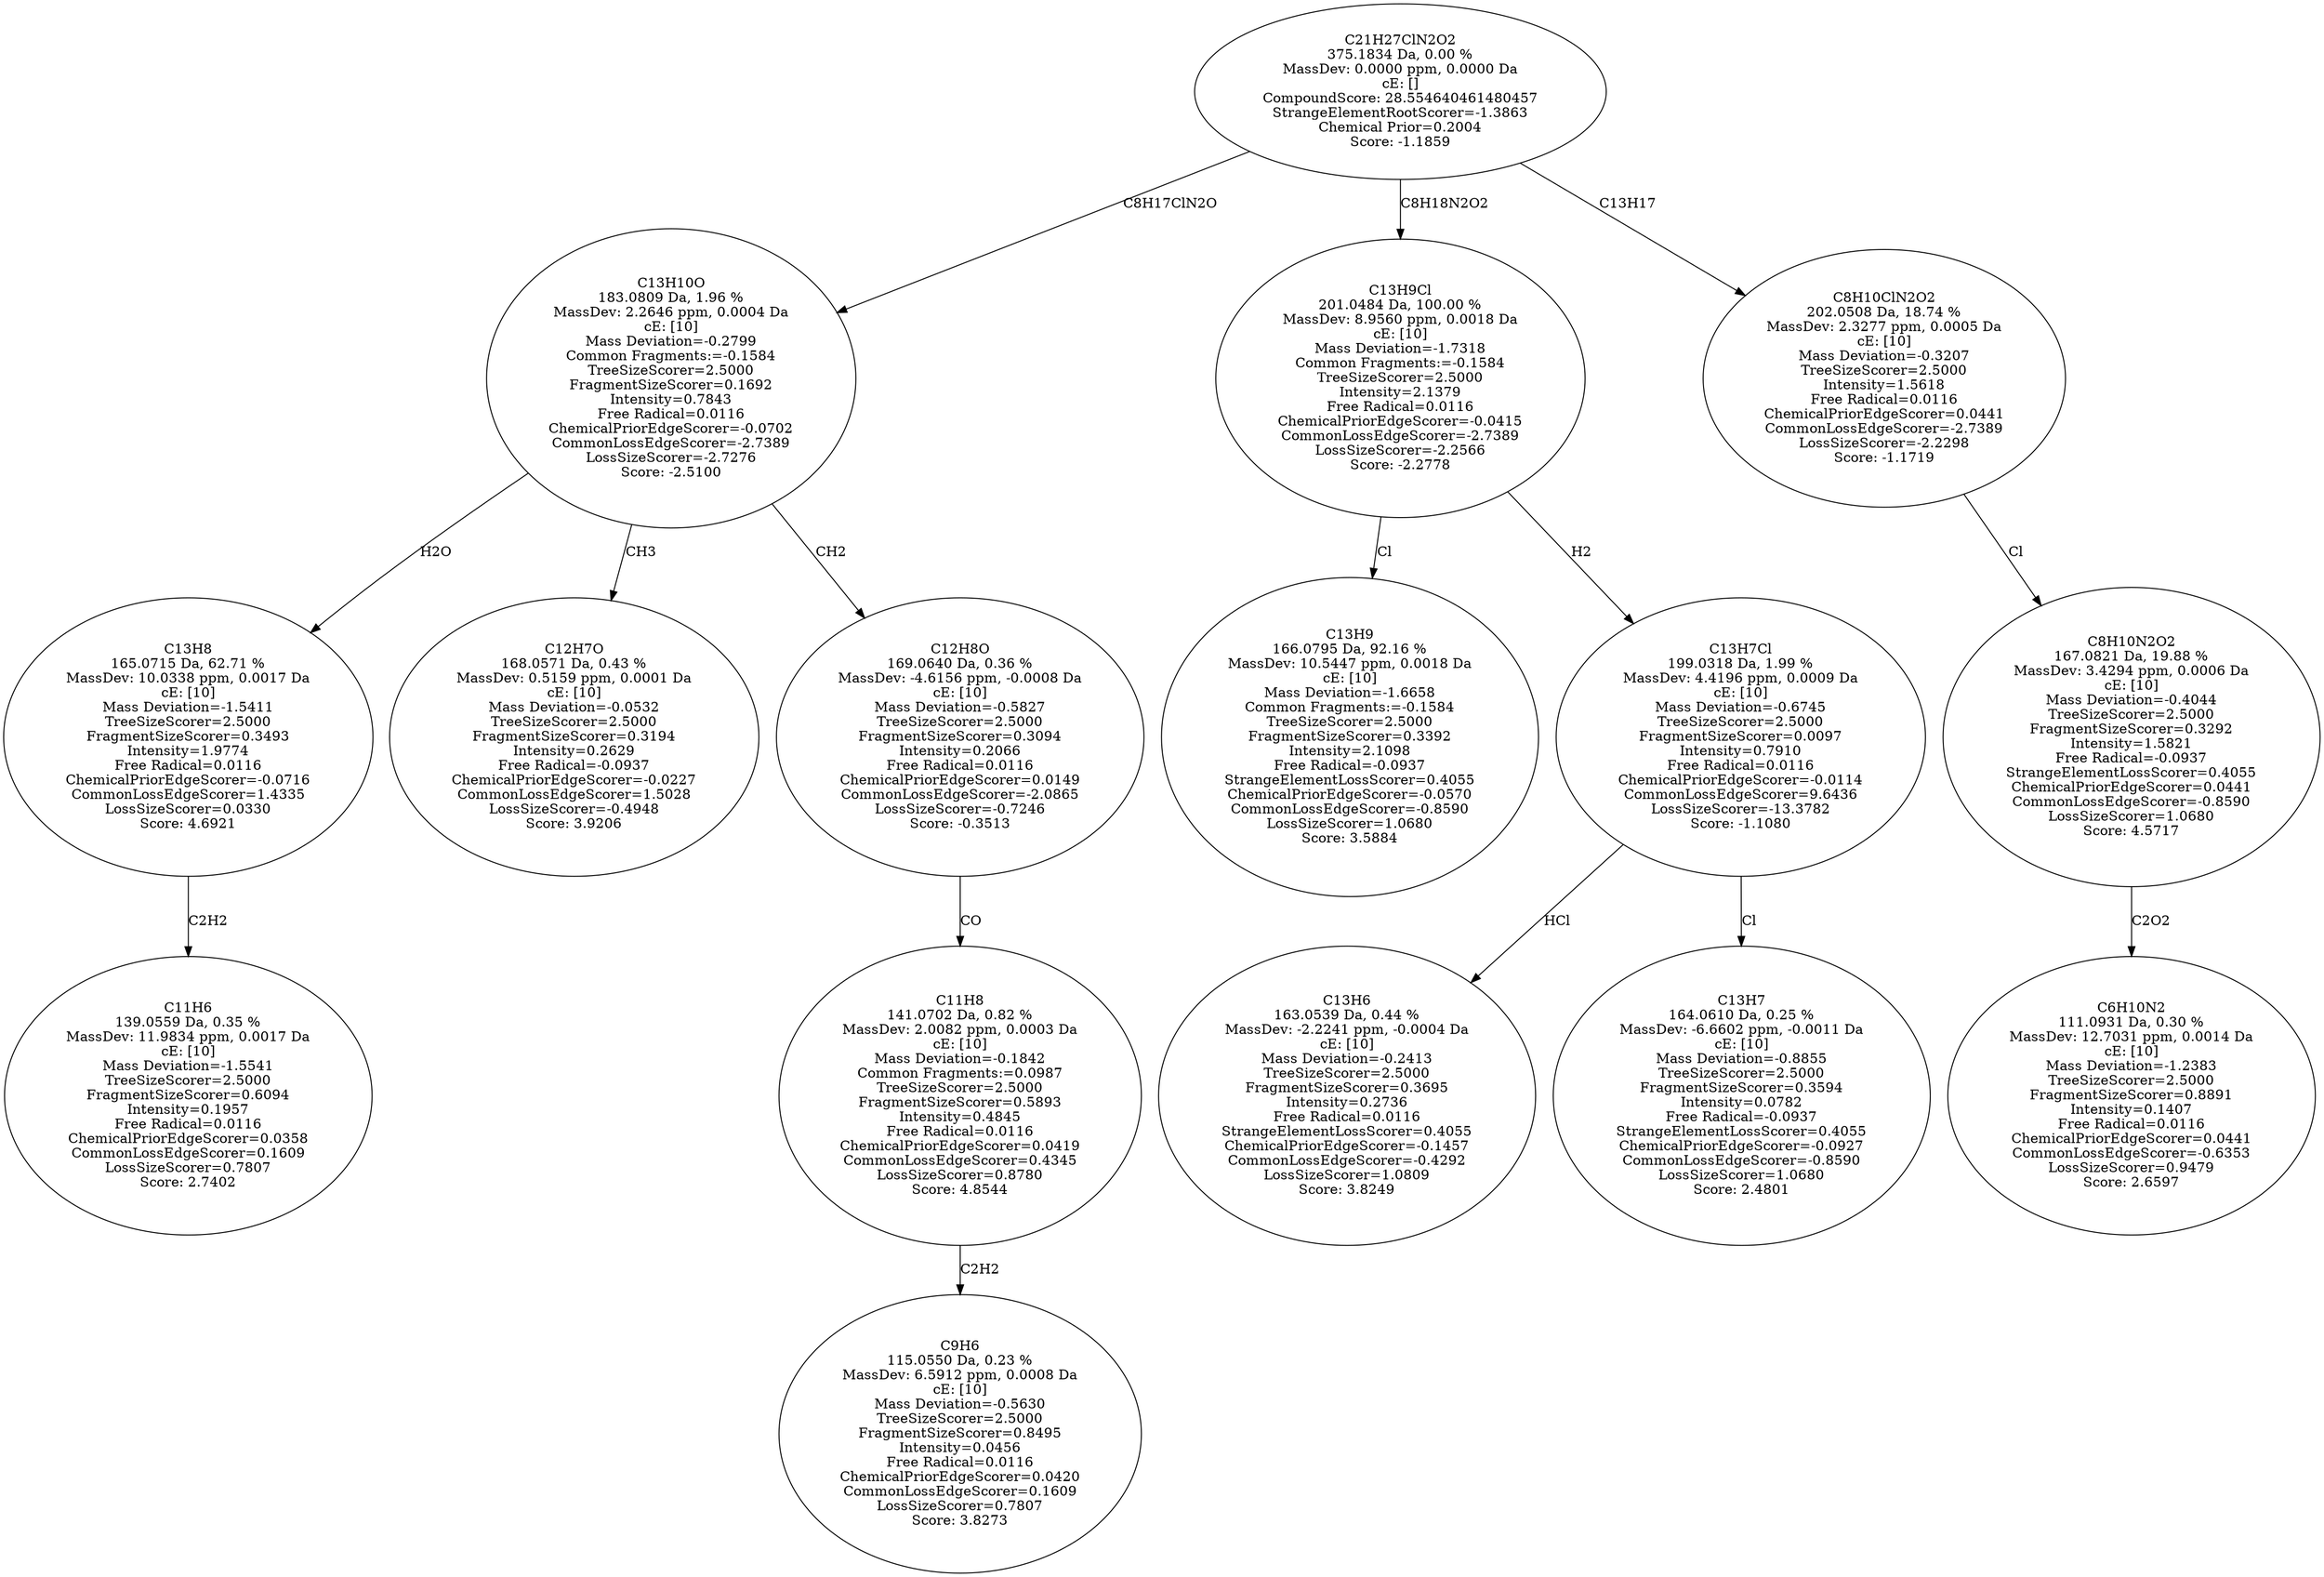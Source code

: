 strict digraph {
v1 [label="C11H6\n139.0559 Da, 0.35 %\nMassDev: 11.9834 ppm, 0.0017 Da\ncE: [10]\nMass Deviation=-1.5541\nTreeSizeScorer=2.5000\nFragmentSizeScorer=0.6094\nIntensity=0.1957\nFree Radical=0.0116\nChemicalPriorEdgeScorer=0.0358\nCommonLossEdgeScorer=0.1609\nLossSizeScorer=0.7807\nScore: 2.7402"];
v2 [label="C13H8\n165.0715 Da, 62.71 %\nMassDev: 10.0338 ppm, 0.0017 Da\ncE: [10]\nMass Deviation=-1.5411\nTreeSizeScorer=2.5000\nFragmentSizeScorer=0.3493\nIntensity=1.9774\nFree Radical=0.0116\nChemicalPriorEdgeScorer=-0.0716\nCommonLossEdgeScorer=1.4335\nLossSizeScorer=0.0330\nScore: 4.6921"];
v3 [label="C12H7O\n168.0571 Da, 0.43 %\nMassDev: 0.5159 ppm, 0.0001 Da\ncE: [10]\nMass Deviation=-0.0532\nTreeSizeScorer=2.5000\nFragmentSizeScorer=0.3194\nIntensity=0.2629\nFree Radical=-0.0937\nChemicalPriorEdgeScorer=-0.0227\nCommonLossEdgeScorer=1.5028\nLossSizeScorer=-0.4948\nScore: 3.9206"];
v4 [label="C9H6\n115.0550 Da, 0.23 %\nMassDev: 6.5912 ppm, 0.0008 Da\ncE: [10]\nMass Deviation=-0.5630\nTreeSizeScorer=2.5000\nFragmentSizeScorer=0.8495\nIntensity=0.0456\nFree Radical=0.0116\nChemicalPriorEdgeScorer=0.0420\nCommonLossEdgeScorer=0.1609\nLossSizeScorer=0.7807\nScore: 3.8273"];
v5 [label="C11H8\n141.0702 Da, 0.82 %\nMassDev: 2.0082 ppm, 0.0003 Da\ncE: [10]\nMass Deviation=-0.1842\nCommon Fragments:=0.0987\nTreeSizeScorer=2.5000\nFragmentSizeScorer=0.5893\nIntensity=0.4845\nFree Radical=0.0116\nChemicalPriorEdgeScorer=0.0419\nCommonLossEdgeScorer=0.4345\nLossSizeScorer=0.8780\nScore: 4.8544"];
v6 [label="C12H8O\n169.0640 Da, 0.36 %\nMassDev: -4.6156 ppm, -0.0008 Da\ncE: [10]\nMass Deviation=-0.5827\nTreeSizeScorer=2.5000\nFragmentSizeScorer=0.3094\nIntensity=0.2066\nFree Radical=0.0116\nChemicalPriorEdgeScorer=0.0149\nCommonLossEdgeScorer=-2.0865\nLossSizeScorer=-0.7246\nScore: -0.3513"];
v7 [label="C13H10O\n183.0809 Da, 1.96 %\nMassDev: 2.2646 ppm, 0.0004 Da\ncE: [10]\nMass Deviation=-0.2799\nCommon Fragments:=-0.1584\nTreeSizeScorer=2.5000\nFragmentSizeScorer=0.1692\nIntensity=0.7843\nFree Radical=0.0116\nChemicalPriorEdgeScorer=-0.0702\nCommonLossEdgeScorer=-2.7389\nLossSizeScorer=-2.7276\nScore: -2.5100"];
v8 [label="C13H9\n166.0795 Da, 92.16 %\nMassDev: 10.5447 ppm, 0.0018 Da\ncE: [10]\nMass Deviation=-1.6658\nCommon Fragments:=-0.1584\nTreeSizeScorer=2.5000\nFragmentSizeScorer=0.3392\nIntensity=2.1098\nFree Radical=-0.0937\nStrangeElementLossScorer=0.4055\nChemicalPriorEdgeScorer=-0.0570\nCommonLossEdgeScorer=-0.8590\nLossSizeScorer=1.0680\nScore: 3.5884"];
v9 [label="C13H6\n163.0539 Da, 0.44 %\nMassDev: -2.2241 ppm, -0.0004 Da\ncE: [10]\nMass Deviation=-0.2413\nTreeSizeScorer=2.5000\nFragmentSizeScorer=0.3695\nIntensity=0.2736\nFree Radical=0.0116\nStrangeElementLossScorer=0.4055\nChemicalPriorEdgeScorer=-0.1457\nCommonLossEdgeScorer=-0.4292\nLossSizeScorer=1.0809\nScore: 3.8249"];
v10 [label="C13H7\n164.0610 Da, 0.25 %\nMassDev: -6.6602 ppm, -0.0011 Da\ncE: [10]\nMass Deviation=-0.8855\nTreeSizeScorer=2.5000\nFragmentSizeScorer=0.3594\nIntensity=0.0782\nFree Radical=-0.0937\nStrangeElementLossScorer=0.4055\nChemicalPriorEdgeScorer=-0.0927\nCommonLossEdgeScorer=-0.8590\nLossSizeScorer=1.0680\nScore: 2.4801"];
v11 [label="C13H7Cl\n199.0318 Da, 1.99 %\nMassDev: 4.4196 ppm, 0.0009 Da\ncE: [10]\nMass Deviation=-0.6745\nTreeSizeScorer=2.5000\nFragmentSizeScorer=0.0097\nIntensity=0.7910\nFree Radical=0.0116\nChemicalPriorEdgeScorer=-0.0114\nCommonLossEdgeScorer=9.6436\nLossSizeScorer=-13.3782\nScore: -1.1080"];
v12 [label="C13H9Cl\n201.0484 Da, 100.00 %\nMassDev: 8.9560 ppm, 0.0018 Da\ncE: [10]\nMass Deviation=-1.7318\nCommon Fragments:=-0.1584\nTreeSizeScorer=2.5000\nIntensity=2.1379\nFree Radical=0.0116\nChemicalPriorEdgeScorer=-0.0415\nCommonLossEdgeScorer=-2.7389\nLossSizeScorer=-2.2566\nScore: -2.2778"];
v13 [label="C6H10N2\n111.0931 Da, 0.30 %\nMassDev: 12.7031 ppm, 0.0014 Da\ncE: [10]\nMass Deviation=-1.2383\nTreeSizeScorer=2.5000\nFragmentSizeScorer=0.8891\nIntensity=0.1407\nFree Radical=0.0116\nChemicalPriorEdgeScorer=0.0441\nCommonLossEdgeScorer=-0.6353\nLossSizeScorer=0.9479\nScore: 2.6597"];
v14 [label="C8H10N2O2\n167.0821 Da, 19.88 %\nMassDev: 3.4294 ppm, 0.0006 Da\ncE: [10]\nMass Deviation=-0.4044\nTreeSizeScorer=2.5000\nFragmentSizeScorer=0.3292\nIntensity=1.5821\nFree Radical=-0.0937\nStrangeElementLossScorer=0.4055\nChemicalPriorEdgeScorer=0.0441\nCommonLossEdgeScorer=-0.8590\nLossSizeScorer=1.0680\nScore: 4.5717"];
v15 [label="C8H10ClN2O2\n202.0508 Da, 18.74 %\nMassDev: 2.3277 ppm, 0.0005 Da\ncE: [10]\nMass Deviation=-0.3207\nTreeSizeScorer=2.5000\nIntensity=1.5618\nFree Radical=0.0116\nChemicalPriorEdgeScorer=0.0441\nCommonLossEdgeScorer=-2.7389\nLossSizeScorer=-2.2298\nScore: -1.1719"];
v16 [label="C21H27ClN2O2\n375.1834 Da, 0.00 %\nMassDev: 0.0000 ppm, 0.0000 Da\ncE: []\nCompoundScore: 28.554640461480457\nStrangeElementRootScorer=-1.3863\nChemical Prior=0.2004\nScore: -1.1859"];
v2 -> v1 [label="C2H2"];
v7 -> v2 [label="H2O"];
v7 -> v3 [label="CH3"];
v5 -> v4 [label="C2H2"];
v6 -> v5 [label="CO"];
v7 -> v6 [label="CH2"];
v16 -> v7 [label="C8H17ClN2O"];
v12 -> v8 [label="Cl"];
v11 -> v9 [label="HCl"];
v11 -> v10 [label="Cl"];
v12 -> v11 [label="H2"];
v16 -> v12 [label="C8H18N2O2"];
v14 -> v13 [label="C2O2"];
v15 -> v14 [label="Cl"];
v16 -> v15 [label="C13H17"];
}